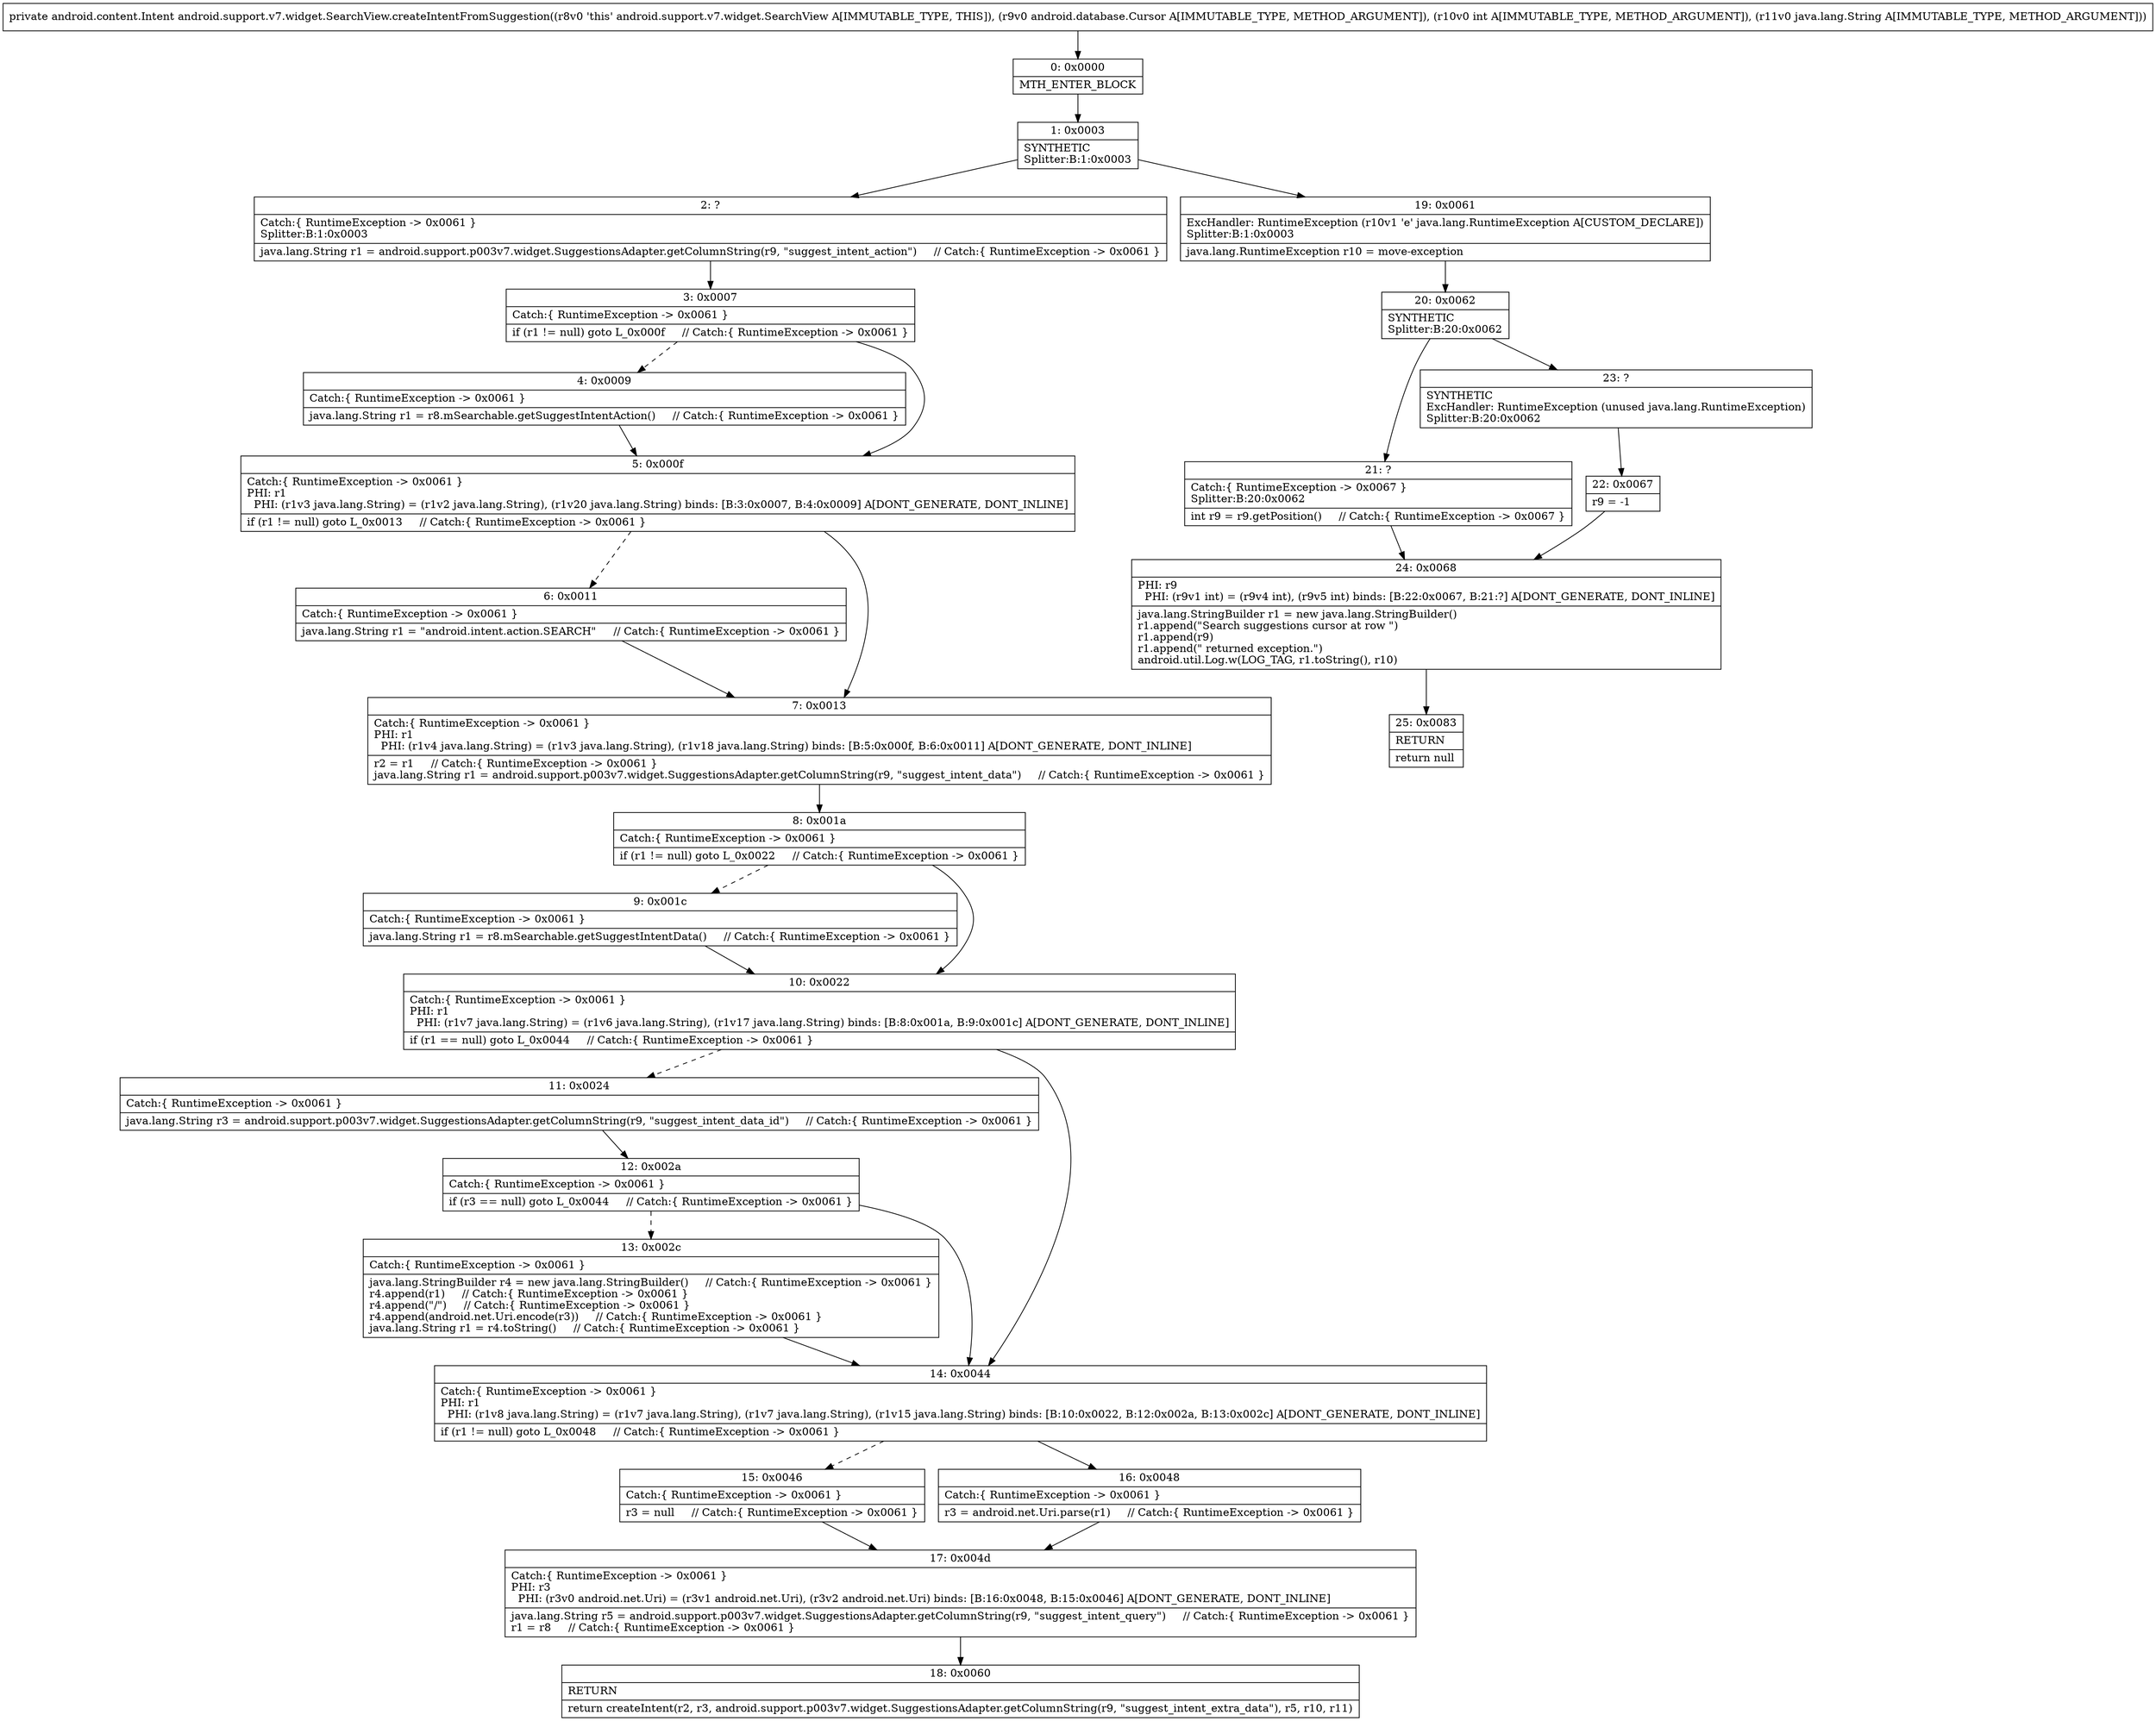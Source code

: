 digraph "CFG forandroid.support.v7.widget.SearchView.createIntentFromSuggestion(Landroid\/database\/Cursor;ILjava\/lang\/String;)Landroid\/content\/Intent;" {
Node_0 [shape=record,label="{0\:\ 0x0000|MTH_ENTER_BLOCK\l}"];
Node_1 [shape=record,label="{1\:\ 0x0003|SYNTHETIC\lSplitter:B:1:0x0003\l}"];
Node_2 [shape=record,label="{2\:\ ?|Catch:\{ RuntimeException \-\> 0x0061 \}\lSplitter:B:1:0x0003\l|java.lang.String r1 = android.support.p003v7.widget.SuggestionsAdapter.getColumnString(r9, \"suggest_intent_action\")     \/\/ Catch:\{ RuntimeException \-\> 0x0061 \}\l}"];
Node_3 [shape=record,label="{3\:\ 0x0007|Catch:\{ RuntimeException \-\> 0x0061 \}\l|if (r1 != null) goto L_0x000f     \/\/ Catch:\{ RuntimeException \-\> 0x0061 \}\l}"];
Node_4 [shape=record,label="{4\:\ 0x0009|Catch:\{ RuntimeException \-\> 0x0061 \}\l|java.lang.String r1 = r8.mSearchable.getSuggestIntentAction()     \/\/ Catch:\{ RuntimeException \-\> 0x0061 \}\l}"];
Node_5 [shape=record,label="{5\:\ 0x000f|Catch:\{ RuntimeException \-\> 0x0061 \}\lPHI: r1 \l  PHI: (r1v3 java.lang.String) = (r1v2 java.lang.String), (r1v20 java.lang.String) binds: [B:3:0x0007, B:4:0x0009] A[DONT_GENERATE, DONT_INLINE]\l|if (r1 != null) goto L_0x0013     \/\/ Catch:\{ RuntimeException \-\> 0x0061 \}\l}"];
Node_6 [shape=record,label="{6\:\ 0x0011|Catch:\{ RuntimeException \-\> 0x0061 \}\l|java.lang.String r1 = \"android.intent.action.SEARCH\"     \/\/ Catch:\{ RuntimeException \-\> 0x0061 \}\l}"];
Node_7 [shape=record,label="{7\:\ 0x0013|Catch:\{ RuntimeException \-\> 0x0061 \}\lPHI: r1 \l  PHI: (r1v4 java.lang.String) = (r1v3 java.lang.String), (r1v18 java.lang.String) binds: [B:5:0x000f, B:6:0x0011] A[DONT_GENERATE, DONT_INLINE]\l|r2 = r1     \/\/ Catch:\{ RuntimeException \-\> 0x0061 \}\ljava.lang.String r1 = android.support.p003v7.widget.SuggestionsAdapter.getColumnString(r9, \"suggest_intent_data\")     \/\/ Catch:\{ RuntimeException \-\> 0x0061 \}\l}"];
Node_8 [shape=record,label="{8\:\ 0x001a|Catch:\{ RuntimeException \-\> 0x0061 \}\l|if (r1 != null) goto L_0x0022     \/\/ Catch:\{ RuntimeException \-\> 0x0061 \}\l}"];
Node_9 [shape=record,label="{9\:\ 0x001c|Catch:\{ RuntimeException \-\> 0x0061 \}\l|java.lang.String r1 = r8.mSearchable.getSuggestIntentData()     \/\/ Catch:\{ RuntimeException \-\> 0x0061 \}\l}"];
Node_10 [shape=record,label="{10\:\ 0x0022|Catch:\{ RuntimeException \-\> 0x0061 \}\lPHI: r1 \l  PHI: (r1v7 java.lang.String) = (r1v6 java.lang.String), (r1v17 java.lang.String) binds: [B:8:0x001a, B:9:0x001c] A[DONT_GENERATE, DONT_INLINE]\l|if (r1 == null) goto L_0x0044     \/\/ Catch:\{ RuntimeException \-\> 0x0061 \}\l}"];
Node_11 [shape=record,label="{11\:\ 0x0024|Catch:\{ RuntimeException \-\> 0x0061 \}\l|java.lang.String r3 = android.support.p003v7.widget.SuggestionsAdapter.getColumnString(r9, \"suggest_intent_data_id\")     \/\/ Catch:\{ RuntimeException \-\> 0x0061 \}\l}"];
Node_12 [shape=record,label="{12\:\ 0x002a|Catch:\{ RuntimeException \-\> 0x0061 \}\l|if (r3 == null) goto L_0x0044     \/\/ Catch:\{ RuntimeException \-\> 0x0061 \}\l}"];
Node_13 [shape=record,label="{13\:\ 0x002c|Catch:\{ RuntimeException \-\> 0x0061 \}\l|java.lang.StringBuilder r4 = new java.lang.StringBuilder()     \/\/ Catch:\{ RuntimeException \-\> 0x0061 \}\lr4.append(r1)     \/\/ Catch:\{ RuntimeException \-\> 0x0061 \}\lr4.append(\"\/\")     \/\/ Catch:\{ RuntimeException \-\> 0x0061 \}\lr4.append(android.net.Uri.encode(r3))     \/\/ Catch:\{ RuntimeException \-\> 0x0061 \}\ljava.lang.String r1 = r4.toString()     \/\/ Catch:\{ RuntimeException \-\> 0x0061 \}\l}"];
Node_14 [shape=record,label="{14\:\ 0x0044|Catch:\{ RuntimeException \-\> 0x0061 \}\lPHI: r1 \l  PHI: (r1v8 java.lang.String) = (r1v7 java.lang.String), (r1v7 java.lang.String), (r1v15 java.lang.String) binds: [B:10:0x0022, B:12:0x002a, B:13:0x002c] A[DONT_GENERATE, DONT_INLINE]\l|if (r1 != null) goto L_0x0048     \/\/ Catch:\{ RuntimeException \-\> 0x0061 \}\l}"];
Node_15 [shape=record,label="{15\:\ 0x0046|Catch:\{ RuntimeException \-\> 0x0061 \}\l|r3 = null     \/\/ Catch:\{ RuntimeException \-\> 0x0061 \}\l}"];
Node_16 [shape=record,label="{16\:\ 0x0048|Catch:\{ RuntimeException \-\> 0x0061 \}\l|r3 = android.net.Uri.parse(r1)     \/\/ Catch:\{ RuntimeException \-\> 0x0061 \}\l}"];
Node_17 [shape=record,label="{17\:\ 0x004d|Catch:\{ RuntimeException \-\> 0x0061 \}\lPHI: r3 \l  PHI: (r3v0 android.net.Uri) = (r3v1 android.net.Uri), (r3v2 android.net.Uri) binds: [B:16:0x0048, B:15:0x0046] A[DONT_GENERATE, DONT_INLINE]\l|java.lang.String r5 = android.support.p003v7.widget.SuggestionsAdapter.getColumnString(r9, \"suggest_intent_query\")     \/\/ Catch:\{ RuntimeException \-\> 0x0061 \}\lr1 = r8     \/\/ Catch:\{ RuntimeException \-\> 0x0061 \}\l}"];
Node_18 [shape=record,label="{18\:\ 0x0060|RETURN\l|return createIntent(r2, r3, android.support.p003v7.widget.SuggestionsAdapter.getColumnString(r9, \"suggest_intent_extra_data\"), r5, r10, r11)\l}"];
Node_19 [shape=record,label="{19\:\ 0x0061|ExcHandler: RuntimeException (r10v1 'e' java.lang.RuntimeException A[CUSTOM_DECLARE])\lSplitter:B:1:0x0003\l|java.lang.RuntimeException r10 = move\-exception\l}"];
Node_20 [shape=record,label="{20\:\ 0x0062|SYNTHETIC\lSplitter:B:20:0x0062\l}"];
Node_21 [shape=record,label="{21\:\ ?|Catch:\{ RuntimeException \-\> 0x0067 \}\lSplitter:B:20:0x0062\l|int r9 = r9.getPosition()     \/\/ Catch:\{ RuntimeException \-\> 0x0067 \}\l}"];
Node_22 [shape=record,label="{22\:\ 0x0067|r9 = \-1\l}"];
Node_23 [shape=record,label="{23\:\ ?|SYNTHETIC\lExcHandler: RuntimeException (unused java.lang.RuntimeException)\lSplitter:B:20:0x0062\l}"];
Node_24 [shape=record,label="{24\:\ 0x0068|PHI: r9 \l  PHI: (r9v1 int) = (r9v4 int), (r9v5 int) binds: [B:22:0x0067, B:21:?] A[DONT_GENERATE, DONT_INLINE]\l|java.lang.StringBuilder r1 = new java.lang.StringBuilder()\lr1.append(\"Search suggestions cursor at row \")\lr1.append(r9)\lr1.append(\" returned exception.\")\landroid.util.Log.w(LOG_TAG, r1.toString(), r10)\l}"];
Node_25 [shape=record,label="{25\:\ 0x0083|RETURN\l|return null\l}"];
MethodNode[shape=record,label="{private android.content.Intent android.support.v7.widget.SearchView.createIntentFromSuggestion((r8v0 'this' android.support.v7.widget.SearchView A[IMMUTABLE_TYPE, THIS]), (r9v0 android.database.Cursor A[IMMUTABLE_TYPE, METHOD_ARGUMENT]), (r10v0 int A[IMMUTABLE_TYPE, METHOD_ARGUMENT]), (r11v0 java.lang.String A[IMMUTABLE_TYPE, METHOD_ARGUMENT])) }"];
MethodNode -> Node_0;
Node_0 -> Node_1;
Node_1 -> Node_2;
Node_1 -> Node_19;
Node_2 -> Node_3;
Node_3 -> Node_4[style=dashed];
Node_3 -> Node_5;
Node_4 -> Node_5;
Node_5 -> Node_6[style=dashed];
Node_5 -> Node_7;
Node_6 -> Node_7;
Node_7 -> Node_8;
Node_8 -> Node_9[style=dashed];
Node_8 -> Node_10;
Node_9 -> Node_10;
Node_10 -> Node_11[style=dashed];
Node_10 -> Node_14;
Node_11 -> Node_12;
Node_12 -> Node_13[style=dashed];
Node_12 -> Node_14;
Node_13 -> Node_14;
Node_14 -> Node_15[style=dashed];
Node_14 -> Node_16;
Node_15 -> Node_17;
Node_16 -> Node_17;
Node_17 -> Node_18;
Node_19 -> Node_20;
Node_20 -> Node_21;
Node_20 -> Node_23;
Node_21 -> Node_24;
Node_22 -> Node_24;
Node_23 -> Node_22;
Node_24 -> Node_25;
}

